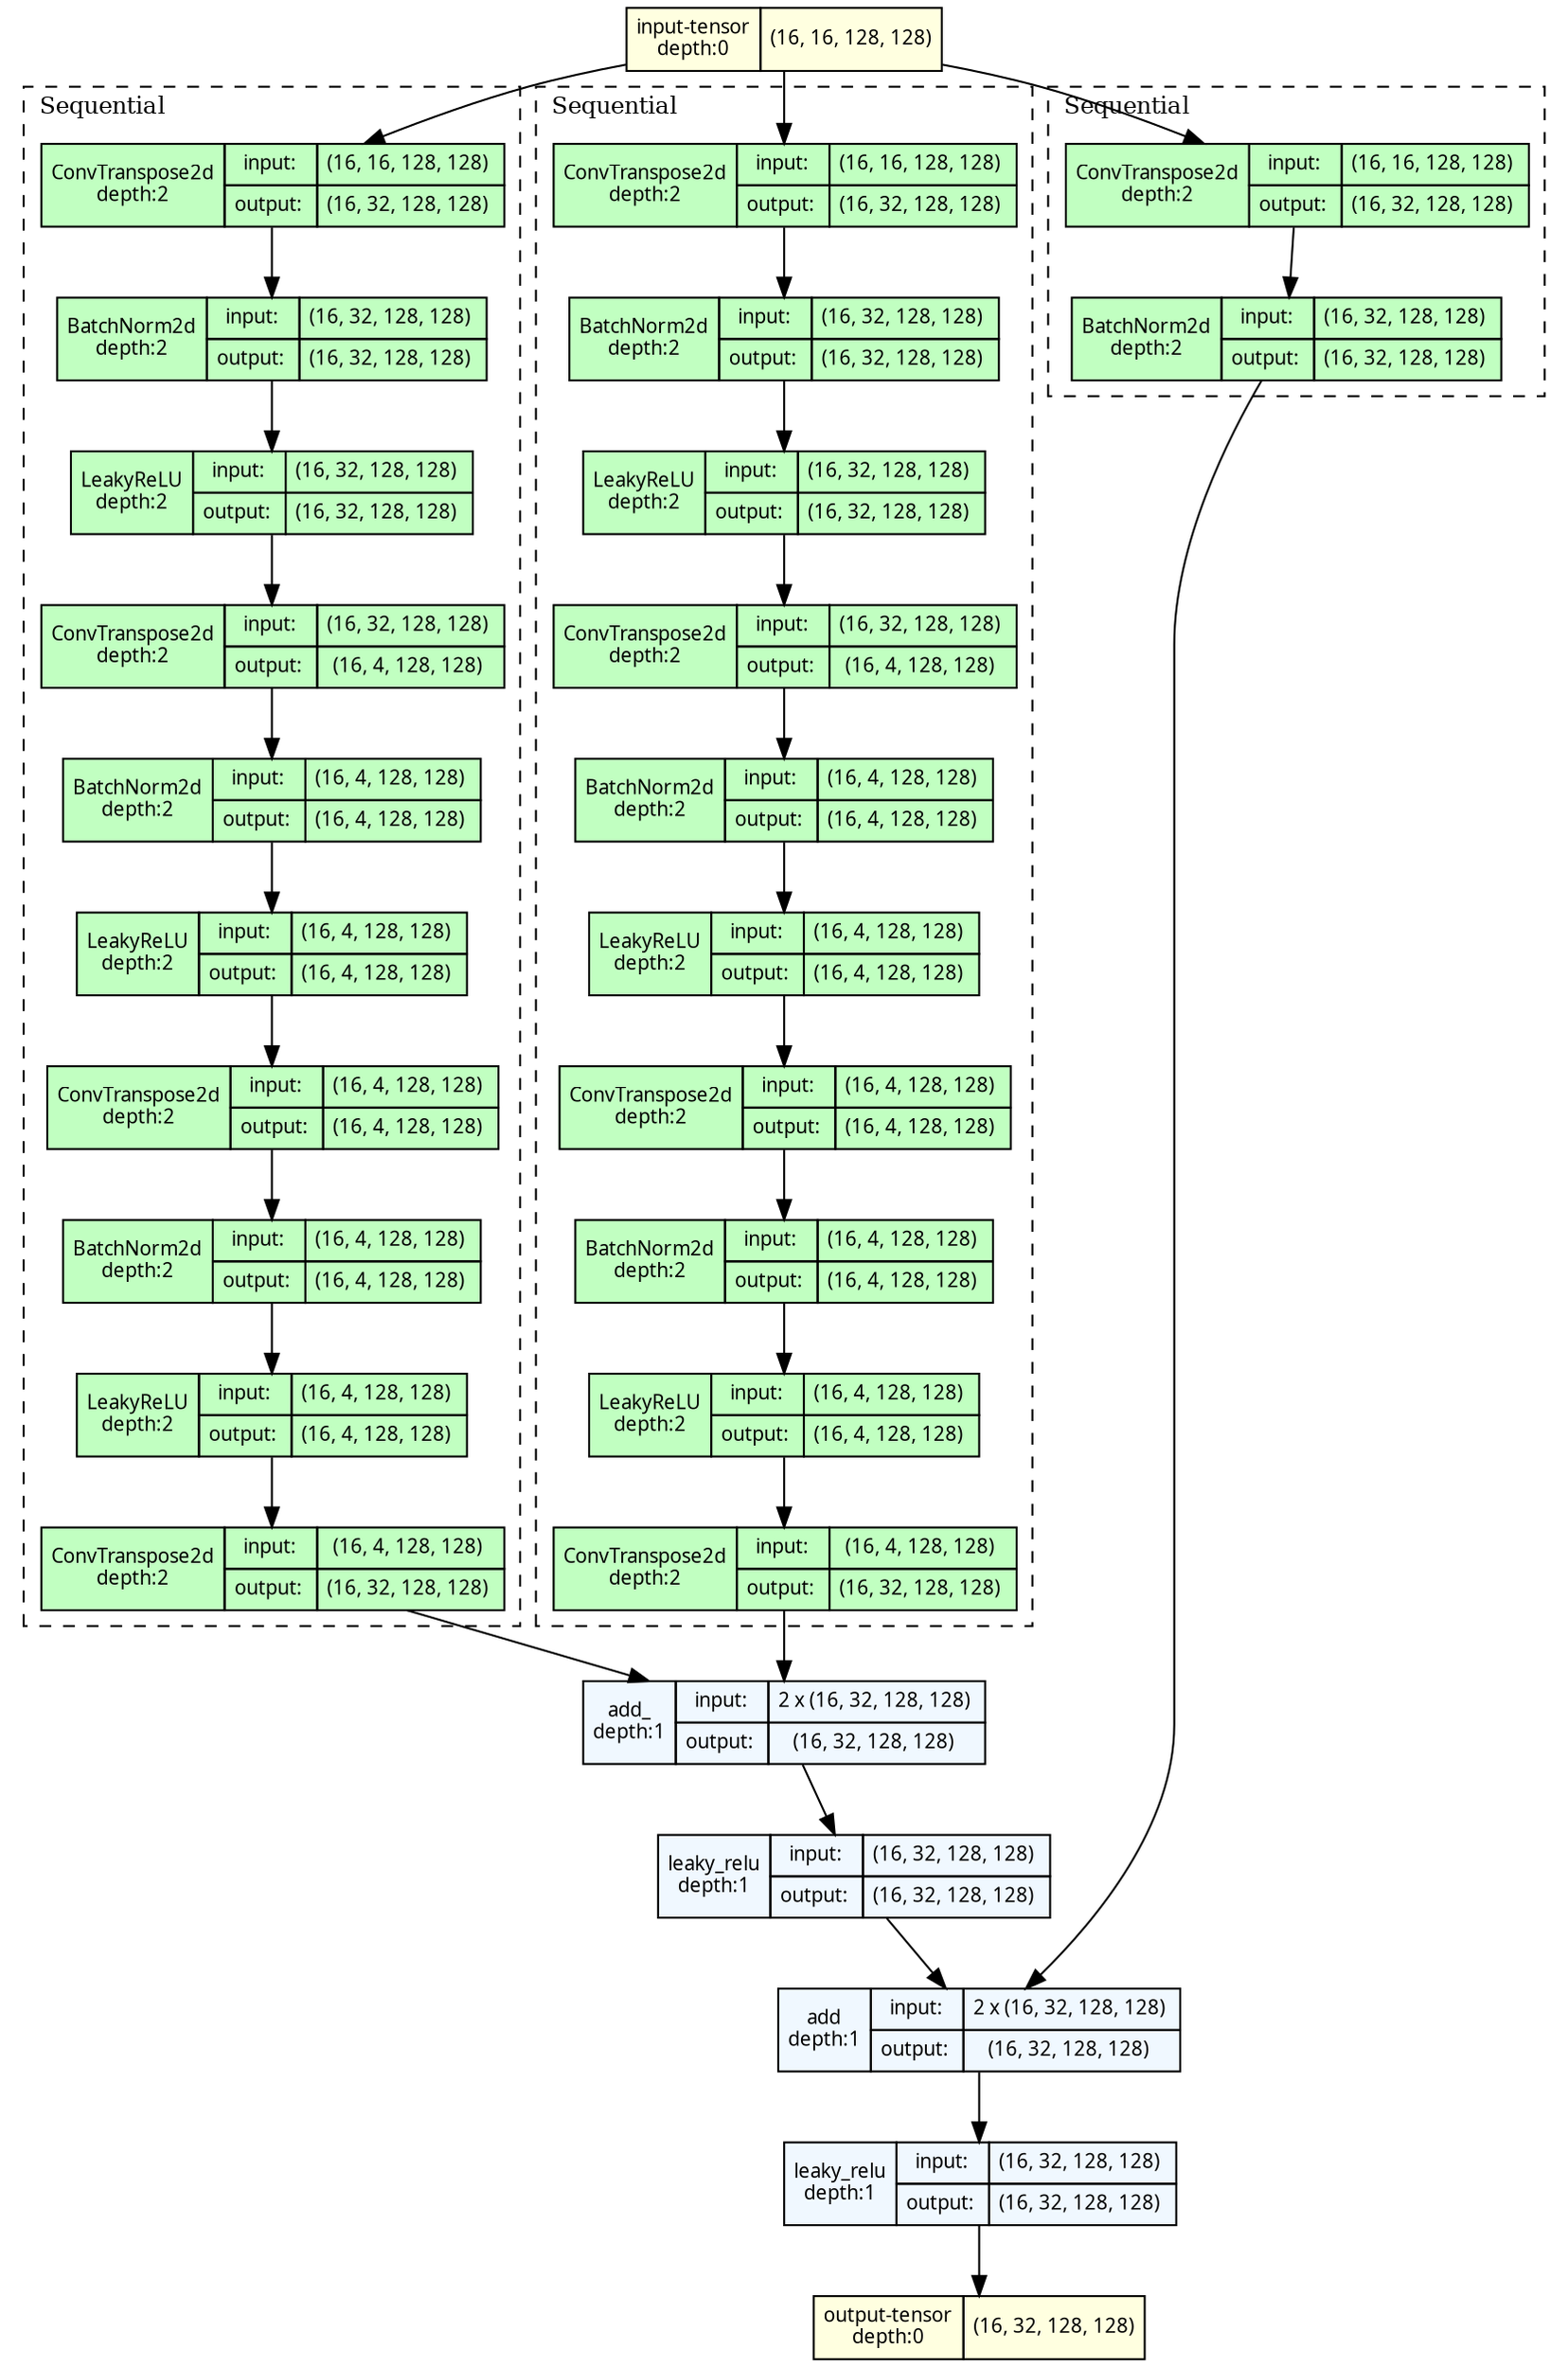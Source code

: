 strict digraph fcef_resnxt_up {
	graph [ordering=in rankdir=TB size="19.8,19.8"]
	node [align=left fontname="Linux libertine" fontsize=10 height=0.2 margin=0 ranksep=0.1 shape=plaintext style=filled]
	edge [fontsize=10]
	0 [label=<
                    <TABLE BORDER="0" CELLBORDER="1"
                    CELLSPACING="0" CELLPADDING="4">
                        <TR><TD>input-tensor<BR/>depth:0</TD><TD>(16, 16, 128, 128)</TD></TR>
                    </TABLE>> fillcolor=lightyellow]
	subgraph cluster_2 {
		fontsize=12 label=Sequential labeljust=l style=dashed
		1 [label=<
                    <TABLE BORDER="0" CELLBORDER="1"
                    CELLSPACING="0" CELLPADDING="4">
                    <TR>
                        <TD ROWSPAN="2">ConvTranspose2d<BR/>depth:2</TD>
                        <TD COLSPAN="2">input:</TD>
                        <TD COLSPAN="2">(16, 16, 128, 128) </TD>
                    </TR>
                    <TR>
                        <TD COLSPAN="2">output: </TD>
                        <TD COLSPAN="2">(16, 32, 128, 128) </TD>
                    </TR>
                    </TABLE>> fillcolor=darkseagreen1]
		2 [label=<
                    <TABLE BORDER="0" CELLBORDER="1"
                    CELLSPACING="0" CELLPADDING="4">
                    <TR>
                        <TD ROWSPAN="2">BatchNorm2d<BR/>depth:2</TD>
                        <TD COLSPAN="2">input:</TD>
                        <TD COLSPAN="2">(16, 32, 128, 128) </TD>
                    </TR>
                    <TR>
                        <TD COLSPAN="2">output: </TD>
                        <TD COLSPAN="2">(16, 32, 128, 128) </TD>
                    </TR>
                    </TABLE>> fillcolor=darkseagreen1]
		3 [label=<
                    <TABLE BORDER="0" CELLBORDER="1"
                    CELLSPACING="0" CELLPADDING="4">
                    <TR>
                        <TD ROWSPAN="2">LeakyReLU<BR/>depth:2</TD>
                        <TD COLSPAN="2">input:</TD>
                        <TD COLSPAN="2">(16, 32, 128, 128) </TD>
                    </TR>
                    <TR>
                        <TD COLSPAN="2">output: </TD>
                        <TD COLSPAN="2">(16, 32, 128, 128) </TD>
                    </TR>
                    </TABLE>> fillcolor=darkseagreen1]
		4 [label=<
                    <TABLE BORDER="0" CELLBORDER="1"
                    CELLSPACING="0" CELLPADDING="4">
                    <TR>
                        <TD ROWSPAN="2">ConvTranspose2d<BR/>depth:2</TD>
                        <TD COLSPAN="2">input:</TD>
                        <TD COLSPAN="2">(16, 32, 128, 128) </TD>
                    </TR>
                    <TR>
                        <TD COLSPAN="2">output: </TD>
                        <TD COLSPAN="2">(16, 4, 128, 128) </TD>
                    </TR>
                    </TABLE>> fillcolor=darkseagreen1]
		5 [label=<
                    <TABLE BORDER="0" CELLBORDER="1"
                    CELLSPACING="0" CELLPADDING="4">
                    <TR>
                        <TD ROWSPAN="2">BatchNorm2d<BR/>depth:2</TD>
                        <TD COLSPAN="2">input:</TD>
                        <TD COLSPAN="2">(16, 4, 128, 128) </TD>
                    </TR>
                    <TR>
                        <TD COLSPAN="2">output: </TD>
                        <TD COLSPAN="2">(16, 4, 128, 128) </TD>
                    </TR>
                    </TABLE>> fillcolor=darkseagreen1]
		6 [label=<
                    <TABLE BORDER="0" CELLBORDER="1"
                    CELLSPACING="0" CELLPADDING="4">
                    <TR>
                        <TD ROWSPAN="2">LeakyReLU<BR/>depth:2</TD>
                        <TD COLSPAN="2">input:</TD>
                        <TD COLSPAN="2">(16, 4, 128, 128) </TD>
                    </TR>
                    <TR>
                        <TD COLSPAN="2">output: </TD>
                        <TD COLSPAN="2">(16, 4, 128, 128) </TD>
                    </TR>
                    </TABLE>> fillcolor=darkseagreen1]
		7 [label=<
                    <TABLE BORDER="0" CELLBORDER="1"
                    CELLSPACING="0" CELLPADDING="4">
                    <TR>
                        <TD ROWSPAN="2">ConvTranspose2d<BR/>depth:2</TD>
                        <TD COLSPAN="2">input:</TD>
                        <TD COLSPAN="2">(16, 4, 128, 128) </TD>
                    </TR>
                    <TR>
                        <TD COLSPAN="2">output: </TD>
                        <TD COLSPAN="2">(16, 4, 128, 128) </TD>
                    </TR>
                    </TABLE>> fillcolor=darkseagreen1]
		8 [label=<
                    <TABLE BORDER="0" CELLBORDER="1"
                    CELLSPACING="0" CELLPADDING="4">
                    <TR>
                        <TD ROWSPAN="2">BatchNorm2d<BR/>depth:2</TD>
                        <TD COLSPAN="2">input:</TD>
                        <TD COLSPAN="2">(16, 4, 128, 128) </TD>
                    </TR>
                    <TR>
                        <TD COLSPAN="2">output: </TD>
                        <TD COLSPAN="2">(16, 4, 128, 128) </TD>
                    </TR>
                    </TABLE>> fillcolor=darkseagreen1]
		9 [label=<
                    <TABLE BORDER="0" CELLBORDER="1"
                    CELLSPACING="0" CELLPADDING="4">
                    <TR>
                        <TD ROWSPAN="2">LeakyReLU<BR/>depth:2</TD>
                        <TD COLSPAN="2">input:</TD>
                        <TD COLSPAN="2">(16, 4, 128, 128) </TD>
                    </TR>
                    <TR>
                        <TD COLSPAN="2">output: </TD>
                        <TD COLSPAN="2">(16, 4, 128, 128) </TD>
                    </TR>
                    </TABLE>> fillcolor=darkseagreen1]
		10 [label=<
                    <TABLE BORDER="0" CELLBORDER="1"
                    CELLSPACING="0" CELLPADDING="4">
                    <TR>
                        <TD ROWSPAN="2">ConvTranspose2d<BR/>depth:2</TD>
                        <TD COLSPAN="2">input:</TD>
                        <TD COLSPAN="2">(16, 4, 128, 128) </TD>
                    </TR>
                    <TR>
                        <TD COLSPAN="2">output: </TD>
                        <TD COLSPAN="2">(16, 32, 128, 128) </TD>
                    </TR>
                    </TABLE>> fillcolor=darkseagreen1]
	}
	subgraph cluster_3 {
		fontsize=12 label=Sequential labeljust=l style=dashed
		11 [label=<
                    <TABLE BORDER="0" CELLBORDER="1"
                    CELLSPACING="0" CELLPADDING="4">
                    <TR>
                        <TD ROWSPAN="2">ConvTranspose2d<BR/>depth:2</TD>
                        <TD COLSPAN="2">input:</TD>
                        <TD COLSPAN="2">(16, 16, 128, 128) </TD>
                    </TR>
                    <TR>
                        <TD COLSPAN="2">output: </TD>
                        <TD COLSPAN="2">(16, 32, 128, 128) </TD>
                    </TR>
                    </TABLE>> fillcolor=darkseagreen1]
		12 [label=<
                    <TABLE BORDER="0" CELLBORDER="1"
                    CELLSPACING="0" CELLPADDING="4">
                    <TR>
                        <TD ROWSPAN="2">BatchNorm2d<BR/>depth:2</TD>
                        <TD COLSPAN="2">input:</TD>
                        <TD COLSPAN="2">(16, 32, 128, 128) </TD>
                    </TR>
                    <TR>
                        <TD COLSPAN="2">output: </TD>
                        <TD COLSPAN="2">(16, 32, 128, 128) </TD>
                    </TR>
                    </TABLE>> fillcolor=darkseagreen1]
		13 [label=<
                    <TABLE BORDER="0" CELLBORDER="1"
                    CELLSPACING="0" CELLPADDING="4">
                    <TR>
                        <TD ROWSPAN="2">LeakyReLU<BR/>depth:2</TD>
                        <TD COLSPAN="2">input:</TD>
                        <TD COLSPAN="2">(16, 32, 128, 128) </TD>
                    </TR>
                    <TR>
                        <TD COLSPAN="2">output: </TD>
                        <TD COLSPAN="2">(16, 32, 128, 128) </TD>
                    </TR>
                    </TABLE>> fillcolor=darkseagreen1]
		14 [label=<
                    <TABLE BORDER="0" CELLBORDER="1"
                    CELLSPACING="0" CELLPADDING="4">
                    <TR>
                        <TD ROWSPAN="2">ConvTranspose2d<BR/>depth:2</TD>
                        <TD COLSPAN="2">input:</TD>
                        <TD COLSPAN="2">(16, 32, 128, 128) </TD>
                    </TR>
                    <TR>
                        <TD COLSPAN="2">output: </TD>
                        <TD COLSPAN="2">(16, 4, 128, 128) </TD>
                    </TR>
                    </TABLE>> fillcolor=darkseagreen1]
		15 [label=<
                    <TABLE BORDER="0" CELLBORDER="1"
                    CELLSPACING="0" CELLPADDING="4">
                    <TR>
                        <TD ROWSPAN="2">BatchNorm2d<BR/>depth:2</TD>
                        <TD COLSPAN="2">input:</TD>
                        <TD COLSPAN="2">(16, 4, 128, 128) </TD>
                    </TR>
                    <TR>
                        <TD COLSPAN="2">output: </TD>
                        <TD COLSPAN="2">(16, 4, 128, 128) </TD>
                    </TR>
                    </TABLE>> fillcolor=darkseagreen1]
		16 [label=<
                    <TABLE BORDER="0" CELLBORDER="1"
                    CELLSPACING="0" CELLPADDING="4">
                    <TR>
                        <TD ROWSPAN="2">LeakyReLU<BR/>depth:2</TD>
                        <TD COLSPAN="2">input:</TD>
                        <TD COLSPAN="2">(16, 4, 128, 128) </TD>
                    </TR>
                    <TR>
                        <TD COLSPAN="2">output: </TD>
                        <TD COLSPAN="2">(16, 4, 128, 128) </TD>
                    </TR>
                    </TABLE>> fillcolor=darkseagreen1]
		17 [label=<
                    <TABLE BORDER="0" CELLBORDER="1"
                    CELLSPACING="0" CELLPADDING="4">
                    <TR>
                        <TD ROWSPAN="2">ConvTranspose2d<BR/>depth:2</TD>
                        <TD COLSPAN="2">input:</TD>
                        <TD COLSPAN="2">(16, 4, 128, 128) </TD>
                    </TR>
                    <TR>
                        <TD COLSPAN="2">output: </TD>
                        <TD COLSPAN="2">(16, 4, 128, 128) </TD>
                    </TR>
                    </TABLE>> fillcolor=darkseagreen1]
		18 [label=<
                    <TABLE BORDER="0" CELLBORDER="1"
                    CELLSPACING="0" CELLPADDING="4">
                    <TR>
                        <TD ROWSPAN="2">BatchNorm2d<BR/>depth:2</TD>
                        <TD COLSPAN="2">input:</TD>
                        <TD COLSPAN="2">(16, 4, 128, 128) </TD>
                    </TR>
                    <TR>
                        <TD COLSPAN="2">output: </TD>
                        <TD COLSPAN="2">(16, 4, 128, 128) </TD>
                    </TR>
                    </TABLE>> fillcolor=darkseagreen1]
		19 [label=<
                    <TABLE BORDER="0" CELLBORDER="1"
                    CELLSPACING="0" CELLPADDING="4">
                    <TR>
                        <TD ROWSPAN="2">LeakyReLU<BR/>depth:2</TD>
                        <TD COLSPAN="2">input:</TD>
                        <TD COLSPAN="2">(16, 4, 128, 128) </TD>
                    </TR>
                    <TR>
                        <TD COLSPAN="2">output: </TD>
                        <TD COLSPAN="2">(16, 4, 128, 128) </TD>
                    </TR>
                    </TABLE>> fillcolor=darkseagreen1]
		20 [label=<
                    <TABLE BORDER="0" CELLBORDER="1"
                    CELLSPACING="0" CELLPADDING="4">
                    <TR>
                        <TD ROWSPAN="2">ConvTranspose2d<BR/>depth:2</TD>
                        <TD COLSPAN="2">input:</TD>
                        <TD COLSPAN="2">(16, 4, 128, 128) </TD>
                    </TR>
                    <TR>
                        <TD COLSPAN="2">output: </TD>
                        <TD COLSPAN="2">(16, 32, 128, 128) </TD>
                    </TR>
                    </TABLE>> fillcolor=darkseagreen1]
	}
	21 [label=<
                    <TABLE BORDER="0" CELLBORDER="1"
                    CELLSPACING="0" CELLPADDING="4">
                    <TR>
                        <TD ROWSPAN="2">add_<BR/>depth:1</TD>
                        <TD COLSPAN="2">input:</TD>
                        <TD COLSPAN="2">2 x (16, 32, 128, 128) </TD>
                    </TR>
                    <TR>
                        <TD COLSPAN="2">output: </TD>
                        <TD COLSPAN="2">(16, 32, 128, 128) </TD>
                    </TR>
                    </TABLE>> fillcolor=aliceblue]
	22 [label=<
                    <TABLE BORDER="0" CELLBORDER="1"
                    CELLSPACING="0" CELLPADDING="4">
                    <TR>
                        <TD ROWSPAN="2">leaky_relu<BR/>depth:1</TD>
                        <TD COLSPAN="2">input:</TD>
                        <TD COLSPAN="2">(16, 32, 128, 128) </TD>
                    </TR>
                    <TR>
                        <TD COLSPAN="2">output: </TD>
                        <TD COLSPAN="2">(16, 32, 128, 128) </TD>
                    </TR>
                    </TABLE>> fillcolor=aliceblue]
	subgraph cluster_4 {
		fontsize=12 label=Sequential labeljust=l style=dashed
		23 [label=<
                    <TABLE BORDER="0" CELLBORDER="1"
                    CELLSPACING="0" CELLPADDING="4">
                    <TR>
                        <TD ROWSPAN="2">ConvTranspose2d<BR/>depth:2</TD>
                        <TD COLSPAN="2">input:</TD>
                        <TD COLSPAN="2">(16, 16, 128, 128) </TD>
                    </TR>
                    <TR>
                        <TD COLSPAN="2">output: </TD>
                        <TD COLSPAN="2">(16, 32, 128, 128) </TD>
                    </TR>
                    </TABLE>> fillcolor=darkseagreen1]
		24 [label=<
                    <TABLE BORDER="0" CELLBORDER="1"
                    CELLSPACING="0" CELLPADDING="4">
                    <TR>
                        <TD ROWSPAN="2">BatchNorm2d<BR/>depth:2</TD>
                        <TD COLSPAN="2">input:</TD>
                        <TD COLSPAN="2">(16, 32, 128, 128) </TD>
                    </TR>
                    <TR>
                        <TD COLSPAN="2">output: </TD>
                        <TD COLSPAN="2">(16, 32, 128, 128) </TD>
                    </TR>
                    </TABLE>> fillcolor=darkseagreen1]
	}
	25 [label=<
                    <TABLE BORDER="0" CELLBORDER="1"
                    CELLSPACING="0" CELLPADDING="4">
                    <TR>
                        <TD ROWSPAN="2">add<BR/>depth:1</TD>
                        <TD COLSPAN="2">input:</TD>
                        <TD COLSPAN="2">2 x (16, 32, 128, 128) </TD>
                    </TR>
                    <TR>
                        <TD COLSPAN="2">output: </TD>
                        <TD COLSPAN="2">(16, 32, 128, 128) </TD>
                    </TR>
                    </TABLE>> fillcolor=aliceblue]
	26 [label=<
                    <TABLE BORDER="0" CELLBORDER="1"
                    CELLSPACING="0" CELLPADDING="4">
                    <TR>
                        <TD ROWSPAN="2">leaky_relu<BR/>depth:1</TD>
                        <TD COLSPAN="2">input:</TD>
                        <TD COLSPAN="2">(16, 32, 128, 128) </TD>
                    </TR>
                    <TR>
                        <TD COLSPAN="2">output: </TD>
                        <TD COLSPAN="2">(16, 32, 128, 128) </TD>
                    </TR>
                    </TABLE>> fillcolor=aliceblue]
	27 [label=<
                    <TABLE BORDER="0" CELLBORDER="1"
                    CELLSPACING="0" CELLPADDING="4">
                        <TR><TD>output-tensor<BR/>depth:0</TD><TD>(16, 32, 128, 128)</TD></TR>
                    </TABLE>> fillcolor=lightyellow]
	0 -> 1
	1 -> 2
	2 -> 3
	3 -> 4
	4 -> 5
	5 -> 6
	6 -> 7
	7 -> 8
	8 -> 9
	9 -> 10
	10 -> 21
	0 -> 11
	11 -> 12
	12 -> 13
	13 -> 14
	14 -> 15
	15 -> 16
	16 -> 17
	17 -> 18
	18 -> 19
	19 -> 20
	20 -> 21
	21 -> 22
	22 -> 25
	0 -> 23
	23 -> 24
	24 -> 25
	25 -> 26
	26 -> 27
}
